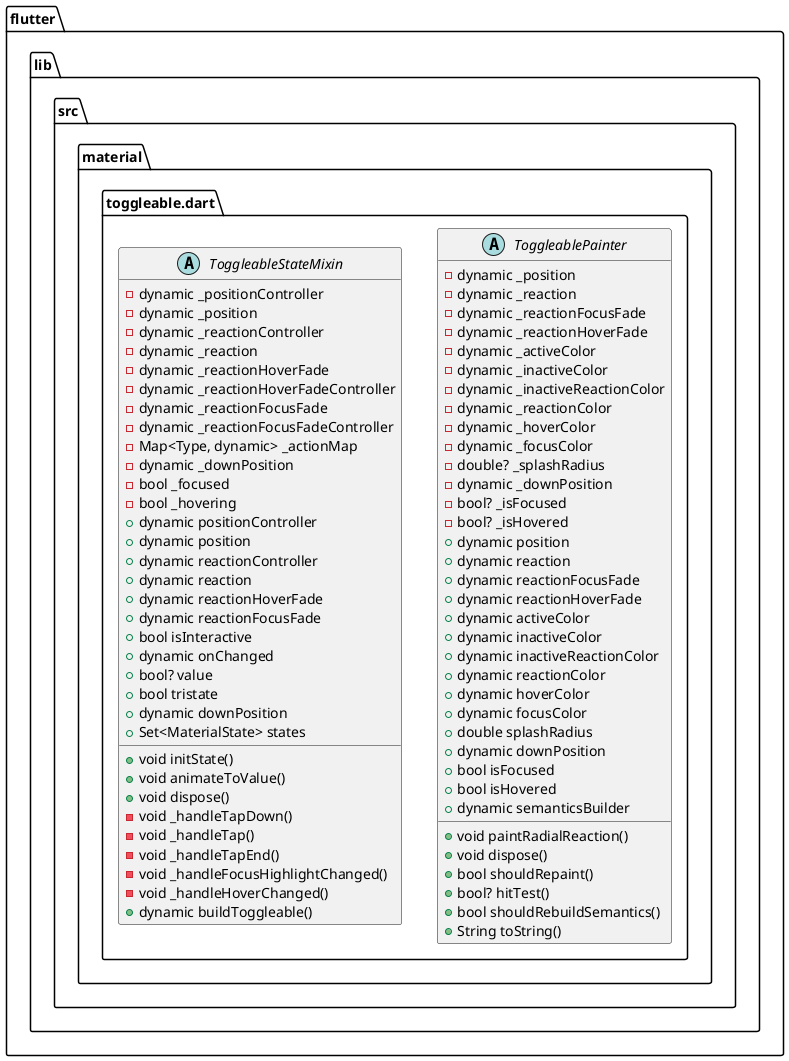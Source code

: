 @startuml
set namespaceSeparator ::

abstract class "flutter::lib::src::material::toggleable.dart::ToggleablePainter" {
  -dynamic _position
  -dynamic _reaction
  -dynamic _reactionFocusFade
  -dynamic _reactionHoverFade
  -dynamic _activeColor
  -dynamic _inactiveColor
  -dynamic _inactiveReactionColor
  -dynamic _reactionColor
  -dynamic _hoverColor
  -dynamic _focusColor
  -double? _splashRadius
  -dynamic _downPosition
  -bool? _isFocused
  -bool? _isHovered
  +dynamic position
  +dynamic reaction
  +dynamic reactionFocusFade
  +dynamic reactionHoverFade
  +dynamic activeColor
  +dynamic inactiveColor
  +dynamic inactiveReactionColor
  +dynamic reactionColor
  +dynamic hoverColor
  +dynamic focusColor
  +double splashRadius
  +dynamic downPosition
  +bool isFocused
  +bool isHovered
  +dynamic semanticsBuilder
  +void paintRadialReaction()
  +void dispose()
  +bool shouldRepaint()
  +bool? hitTest()
  +bool shouldRebuildSemantics()
  +String toString()
}

abstract class "flutter::lib::src::material::toggleable.dart::ToggleableStateMixin" {
  -dynamic _positionController
  -dynamic _position
  -dynamic _reactionController
  -dynamic _reaction
  -dynamic _reactionHoverFade
  -dynamic _reactionHoverFadeController
  -dynamic _reactionFocusFade
  -dynamic _reactionFocusFadeController
  -Map<Type, dynamic> _actionMap
  -dynamic _downPosition
  -bool _focused
  -bool _hovering
  +dynamic positionController
  +dynamic position
  +dynamic reactionController
  +dynamic reaction
  +dynamic reactionHoverFade
  +dynamic reactionFocusFade
  +bool isInteractive
  +dynamic onChanged
  +bool? value
  +bool tristate
  +dynamic downPosition
  +Set<MaterialState> states
  +void initState()
  +void animateToValue()
  +void dispose()
  -void _handleTapDown()
  -void _handleTap()
  -void _handleTapEnd()
  -void _handleFocusHighlightChanged()
  -void _handleHoverChanged()
  +dynamic buildToggleable()
}


@enduml